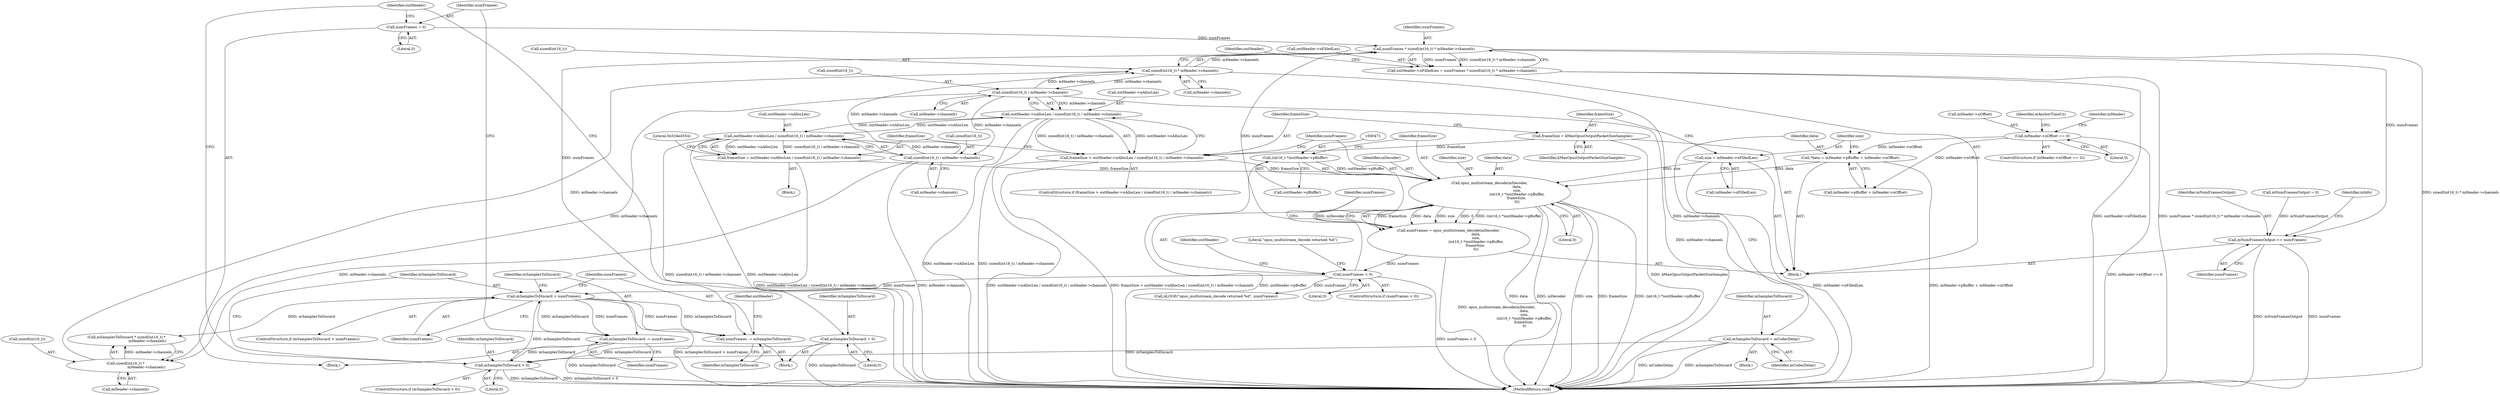 digraph "0_Android_4e32001e4196f39ddd0b86686ae0231c8f5ed944@API" {
"1000536" [label="(Call,numFrames * sizeof(int16_t) * mHeader->channels)"];
"1000514" [label="(Call,numFrames -= mSamplesToDiscard)"];
"1000502" [label="(Call,mSamplesToDiscard > numFrames)"];
"1000497" [label="(Call,mSamplesToDiscard > 0)"];
"1000529" [label="(Call,mSamplesToDiscard = 0)"];
"1000506" [label="(Call,mSamplesToDiscard -= numFrames)"];
"1000411" [label="(Call,mSamplesToDiscard = mCodecDelay)"];
"1000478" [label="(Call,numFrames < 0)"];
"1000464" [label="(Call,numFrames = opus_multistream_decode(mDecoder,\n                                                 data,\n                                                 size,\n                                                 (int16_t *)outHeader->pBuffer,\n                                                frameSize,\n                                                 0))"];
"1000466" [label="(Call,opus_multistream_decode(mDecoder,\n                                                 data,\n                                                 size,\n                                                 (int16_t *)outHeader->pBuffer,\n                                                frameSize,\n                                                 0))"];
"1000415" [label="(Call,*data = inHeader->pBuffer + inHeader->nOffset)"];
"1000390" [label="(Call,inHeader->nOffset == 0)"];
"1000425" [label="(Call,size = inHeader->nFilledLen)"];
"1000470" [label="(Call,(int16_t *)outHeader->pBuffer)"];
"1000435" [label="(Call,frameSize > outHeader->nAllocLen / sizeof(int16_t) / mHeader->channels)"];
"1000431" [label="(Call,frameSize = kMaxOpusOutputPacketSizeSamples)"];
"1000437" [label="(Call,outHeader->nAllocLen / sizeof(int16_t) / mHeader->channels)"];
"1000450" [label="(Call,outHeader->nAllocLen / sizeof(int16_t) / mHeader->channels)"];
"1000454" [label="(Call,sizeof(int16_t) / mHeader->channels)"];
"1000441" [label="(Call,sizeof(int16_t) / mHeader->channels)"];
"1000538" [label="(Call,sizeof(int16_t) * mHeader->channels)"];
"1000523" [label="(Call,sizeof(int16_t) *\n                                     mHeader->channels)"];
"1000448" [label="(Call,frameSize = outHeader->nAllocLen / sizeof(int16_t) / mHeader->channels)"];
"1000509" [label="(Call,numFrames = 0)"];
"1000532" [label="(Call,outHeader->nFilledLen = numFrames * sizeof(int16_t) * mHeader->channels)"];
"1000550" [label="(Call,mNumFramesOutput += numFrames)"];
"1000501" [label="(ControlStructure,if (mSamplesToDiscard > numFrames))"];
"1000461" [label="(Literal,0x534e4554)"];
"1000478" [label="(Call,numFrames < 0)"];
"1000546" [label="(Identifier,outHeader)"];
"1000538" [label="(Call,sizeof(int16_t) * mHeader->channels)"];
"1000482" [label="(Call,ALOGE(\"opus_multistream_decode returned %d\", numFrames))"];
"1000448" [label="(Call,frameSize = outHeader->nAllocLen / sizeof(int16_t) / mHeader->channels)"];
"1000498" [label="(Identifier,mSamplesToDiscard)"];
"1000394" [label="(Literal,0)"];
"1000435" [label="(Call,frameSize > outHeader->nAllocLen / sizeof(int16_t) / mHeader->channels)"];
"1000437" [label="(Call,outHeader->nAllocLen / sizeof(int16_t) / mHeader->channels)"];
"1000529" [label="(Call,mSamplesToDiscard = 0)"];
"1000514" [label="(Call,numFrames -= mSamplesToDiscard)"];
"1000550" [label="(Call,mNumFramesOutput += numFrames)"];
"1000407" [label="(Identifier,inHeader)"];
"1000391" [label="(Call,inHeader->nOffset)"];
"1000504" [label="(Identifier,numFrames)"];
"1000390" [label="(Call,inHeader->nOffset == 0)"];
"1000410" [label="(Block,)"];
"1000426" [label="(Identifier,size)"];
"1000469" [label="(Identifier,size)"];
"1000537" [label="(Identifier,numFrames)"];
"1000534" [label="(Identifier,outHeader)"];
"1000438" [label="(Call,outHeader->nAllocLen)"];
"1000508" [label="(Identifier,numFrames)"];
"1000479" [label="(Identifier,numFrames)"];
"1000436" [label="(Identifier,frameSize)"];
"1000434" [label="(ControlStructure,if (frameSize > outHeader->nAllocLen / sizeof(int16_t) / mHeader->channels))"];
"1000449" [label="(Identifier,frameSize)"];
"1000515" [label="(Identifier,numFrames)"];
"1000493" [label="(Identifier,outHeader)"];
"1000531" [label="(Literal,0)"];
"1000497" [label="(Call,mSamplesToDiscard > 0)"];
"1000454" [label="(Call,sizeof(int16_t) / mHeader->channels)"];
"1000532" [label="(Call,outHeader->nFilledLen = numFrames * sizeof(int16_t) * mHeader->channels)"];
"1000475" [label="(Identifier,frameSize)"];
"1000499" [label="(Literal,0)"];
"1000555" [label="(Identifier,inInfo)"];
"1000541" [label="(Call,mHeader->channels)"];
"1000536" [label="(Call,numFrames * sizeof(int16_t) * mHeader->channels)"];
"1000464" [label="(Call,numFrames = opus_multistream_decode(mDecoder,\n                                                 data,\n                                                 size,\n                                                 (int16_t *)outHeader->pBuffer,\n                                                frameSize,\n                                                 0))"];
"1000468" [label="(Identifier,data)"];
"1000412" [label="(Identifier,mSamplesToDiscard)"];
"1000530" [label="(Identifier,mSamplesToDiscard)"];
"1000417" [label="(Call,inHeader->pBuffer + inHeader->nOffset)"];
"1000510" [label="(Identifier,numFrames)"];
"1000523" [label="(Call,sizeof(int16_t) *\n                                     mHeader->channels)"];
"1000427" [label="(Call,inHeader->nFilledLen)"];
"1000503" [label="(Identifier,mSamplesToDiscard)"];
"1000432" [label="(Identifier,frameSize)"];
"1000411" [label="(Call,mSamplesToDiscard = mCodecDelay)"];
"1000313" [label="(Block,)"];
"1000526" [label="(Call,mHeader->channels)"];
"1000551" [label="(Identifier,mNumFramesOutput)"];
"1000483" [label="(Literal,\"opus_multistream_decode returned %d\")"];
"1000451" [label="(Call,outHeader->nAllocLen)"];
"1000507" [label="(Identifier,mSamplesToDiscard)"];
"1000401" [label="(Call,mNumFramesOutput = 0)"];
"1000470" [label="(Call,(int16_t *)outHeader->pBuffer)"];
"1000457" [label="(Call,mHeader->channels)"];
"1000413" [label="(Identifier,mCodecDelay)"];
"1000496" [label="(ControlStructure,if (mSamplesToDiscard > 0))"];
"1000450" [label="(Call,outHeader->nAllocLen / sizeof(int16_t) / mHeader->channels)"];
"1000480" [label="(Literal,0)"];
"1000472" [label="(Call,outHeader->pBuffer)"];
"1000585" [label="(MethodReturn,void)"];
"1000519" [label="(Identifier,outHeader)"];
"1000477" [label="(ControlStructure,if (numFrames < 0))"];
"1000466" [label="(Call,opus_multistream_decode(mDecoder,\n                                                 data,\n                                                 size,\n                                                 (int16_t *)outHeader->pBuffer,\n                                                frameSize,\n                                                 0))"];
"1000467" [label="(Identifier,mDecoder)"];
"1000431" [label="(Call,frameSize = kMaxOpusOutputPacketSizeSamples)"];
"1000513" [label="(Block,)"];
"1000509" [label="(Call,numFrames = 0)"];
"1000524" [label="(Call,sizeof(int16_t))"];
"1000476" [label="(Literal,0)"];
"1000397" [label="(Identifier,mAnchorTimeUs)"];
"1000539" [label="(Call,sizeof(int16_t))"];
"1000433" [label="(Identifier,kMaxOpusOutputPacketSizeSamples)"];
"1000415" [label="(Call,*data = inHeader->pBuffer + inHeader->nOffset)"];
"1000425" [label="(Call,size = inHeader->nFilledLen)"];
"1000552" [label="(Identifier,numFrames)"];
"1000416" [label="(Identifier,data)"];
"1000465" [label="(Identifier,numFrames)"];
"1000447" [label="(Block,)"];
"1000506" [label="(Call,mSamplesToDiscard -= numFrames)"];
"1000444" [label="(Call,mHeader->channels)"];
"1000516" [label="(Identifier,mSamplesToDiscard)"];
"1000511" [label="(Literal,0)"];
"1000502" [label="(Call,mSamplesToDiscard > numFrames)"];
"1000389" [label="(ControlStructure,if (inHeader->nOffset == 0))"];
"1000533" [label="(Call,outHeader->nFilledLen)"];
"1000442" [label="(Call,sizeof(int16_t))"];
"1000505" [label="(Block,)"];
"1000521" [label="(Call,mSamplesToDiscard * sizeof(int16_t) *\n                                     mHeader->channels)"];
"1000441" [label="(Call,sizeof(int16_t) / mHeader->channels)"];
"1000455" [label="(Call,sizeof(int16_t))"];
"1000536" -> "1000532"  [label="AST: "];
"1000536" -> "1000538"  [label="CFG: "];
"1000537" -> "1000536"  [label="AST: "];
"1000538" -> "1000536"  [label="AST: "];
"1000532" -> "1000536"  [label="CFG: "];
"1000536" -> "1000585"  [label="DDG: sizeof(int16_t) * mHeader->channels"];
"1000536" -> "1000532"  [label="DDG: numFrames"];
"1000536" -> "1000532"  [label="DDG: sizeof(int16_t) * mHeader->channels"];
"1000514" -> "1000536"  [label="DDG: numFrames"];
"1000478" -> "1000536"  [label="DDG: numFrames"];
"1000509" -> "1000536"  [label="DDG: numFrames"];
"1000538" -> "1000536"  [label="DDG: mHeader->channels"];
"1000536" -> "1000550"  [label="DDG: numFrames"];
"1000514" -> "1000513"  [label="AST: "];
"1000514" -> "1000516"  [label="CFG: "];
"1000515" -> "1000514"  [label="AST: "];
"1000516" -> "1000514"  [label="AST: "];
"1000519" -> "1000514"  [label="CFG: "];
"1000502" -> "1000514"  [label="DDG: mSamplesToDiscard"];
"1000502" -> "1000514"  [label="DDG: numFrames"];
"1000502" -> "1000501"  [label="AST: "];
"1000502" -> "1000504"  [label="CFG: "];
"1000503" -> "1000502"  [label="AST: "];
"1000504" -> "1000502"  [label="AST: "];
"1000507" -> "1000502"  [label="CFG: "];
"1000515" -> "1000502"  [label="CFG: "];
"1000502" -> "1000585"  [label="DDG: mSamplesToDiscard > numFrames"];
"1000497" -> "1000502"  [label="DDG: mSamplesToDiscard"];
"1000478" -> "1000502"  [label="DDG: numFrames"];
"1000502" -> "1000506"  [label="DDG: numFrames"];
"1000502" -> "1000506"  [label="DDG: mSamplesToDiscard"];
"1000502" -> "1000521"  [label="DDG: mSamplesToDiscard"];
"1000497" -> "1000496"  [label="AST: "];
"1000497" -> "1000499"  [label="CFG: "];
"1000498" -> "1000497"  [label="AST: "];
"1000499" -> "1000497"  [label="AST: "];
"1000503" -> "1000497"  [label="CFG: "];
"1000534" -> "1000497"  [label="CFG: "];
"1000497" -> "1000585"  [label="DDG: mSamplesToDiscard"];
"1000497" -> "1000585"  [label="DDG: mSamplesToDiscard > 0"];
"1000529" -> "1000497"  [label="DDG: mSamplesToDiscard"];
"1000506" -> "1000497"  [label="DDG: mSamplesToDiscard"];
"1000411" -> "1000497"  [label="DDG: mSamplesToDiscard"];
"1000529" -> "1000513"  [label="AST: "];
"1000529" -> "1000531"  [label="CFG: "];
"1000530" -> "1000529"  [label="AST: "];
"1000531" -> "1000529"  [label="AST: "];
"1000534" -> "1000529"  [label="CFG: "];
"1000529" -> "1000585"  [label="DDG: mSamplesToDiscard"];
"1000506" -> "1000505"  [label="AST: "];
"1000506" -> "1000508"  [label="CFG: "];
"1000507" -> "1000506"  [label="AST: "];
"1000508" -> "1000506"  [label="AST: "];
"1000510" -> "1000506"  [label="CFG: "];
"1000506" -> "1000585"  [label="DDG: mSamplesToDiscard"];
"1000411" -> "1000410"  [label="AST: "];
"1000411" -> "1000413"  [label="CFG: "];
"1000412" -> "1000411"  [label="AST: "];
"1000413" -> "1000411"  [label="AST: "];
"1000416" -> "1000411"  [label="CFG: "];
"1000411" -> "1000585"  [label="DDG: mSamplesToDiscard"];
"1000411" -> "1000585"  [label="DDG: mCodecDelay"];
"1000478" -> "1000477"  [label="AST: "];
"1000478" -> "1000480"  [label="CFG: "];
"1000479" -> "1000478"  [label="AST: "];
"1000480" -> "1000478"  [label="AST: "];
"1000483" -> "1000478"  [label="CFG: "];
"1000493" -> "1000478"  [label="CFG: "];
"1000478" -> "1000585"  [label="DDG: numFrames < 0"];
"1000464" -> "1000478"  [label="DDG: numFrames"];
"1000478" -> "1000482"  [label="DDG: numFrames"];
"1000464" -> "1000313"  [label="AST: "];
"1000464" -> "1000466"  [label="CFG: "];
"1000465" -> "1000464"  [label="AST: "];
"1000466" -> "1000464"  [label="AST: "];
"1000479" -> "1000464"  [label="CFG: "];
"1000464" -> "1000585"  [label="DDG: opus_multistream_decode(mDecoder,\n                                                 data,\n                                                 size,\n                                                 (int16_t *)outHeader->pBuffer,\n                                                frameSize,\n                                                 0)"];
"1000466" -> "1000464"  [label="DDG: frameSize"];
"1000466" -> "1000464"  [label="DDG: data"];
"1000466" -> "1000464"  [label="DDG: size"];
"1000466" -> "1000464"  [label="DDG: 0"];
"1000466" -> "1000464"  [label="DDG: (int16_t *)outHeader->pBuffer"];
"1000466" -> "1000464"  [label="DDG: mDecoder"];
"1000466" -> "1000476"  [label="CFG: "];
"1000467" -> "1000466"  [label="AST: "];
"1000468" -> "1000466"  [label="AST: "];
"1000469" -> "1000466"  [label="AST: "];
"1000470" -> "1000466"  [label="AST: "];
"1000475" -> "1000466"  [label="AST: "];
"1000476" -> "1000466"  [label="AST: "];
"1000466" -> "1000585"  [label="DDG: data"];
"1000466" -> "1000585"  [label="DDG: mDecoder"];
"1000466" -> "1000585"  [label="DDG: size"];
"1000466" -> "1000585"  [label="DDG: frameSize"];
"1000466" -> "1000585"  [label="DDG: (int16_t *)outHeader->pBuffer"];
"1000415" -> "1000466"  [label="DDG: data"];
"1000425" -> "1000466"  [label="DDG: size"];
"1000470" -> "1000466"  [label="DDG: outHeader->pBuffer"];
"1000435" -> "1000466"  [label="DDG: frameSize"];
"1000448" -> "1000466"  [label="DDG: frameSize"];
"1000415" -> "1000313"  [label="AST: "];
"1000415" -> "1000417"  [label="CFG: "];
"1000416" -> "1000415"  [label="AST: "];
"1000417" -> "1000415"  [label="AST: "];
"1000426" -> "1000415"  [label="CFG: "];
"1000415" -> "1000585"  [label="DDG: inHeader->pBuffer + inHeader->nOffset"];
"1000390" -> "1000415"  [label="DDG: inHeader->nOffset"];
"1000390" -> "1000389"  [label="AST: "];
"1000390" -> "1000394"  [label="CFG: "];
"1000391" -> "1000390"  [label="AST: "];
"1000394" -> "1000390"  [label="AST: "];
"1000397" -> "1000390"  [label="CFG: "];
"1000407" -> "1000390"  [label="CFG: "];
"1000390" -> "1000585"  [label="DDG: inHeader->nOffset == 0"];
"1000390" -> "1000417"  [label="DDG: inHeader->nOffset"];
"1000425" -> "1000313"  [label="AST: "];
"1000425" -> "1000427"  [label="CFG: "];
"1000426" -> "1000425"  [label="AST: "];
"1000427" -> "1000425"  [label="AST: "];
"1000432" -> "1000425"  [label="CFG: "];
"1000425" -> "1000585"  [label="DDG: inHeader->nFilledLen"];
"1000470" -> "1000472"  [label="CFG: "];
"1000471" -> "1000470"  [label="AST: "];
"1000472" -> "1000470"  [label="AST: "];
"1000475" -> "1000470"  [label="CFG: "];
"1000470" -> "1000585"  [label="DDG: outHeader->pBuffer"];
"1000435" -> "1000434"  [label="AST: "];
"1000435" -> "1000437"  [label="CFG: "];
"1000436" -> "1000435"  [label="AST: "];
"1000437" -> "1000435"  [label="AST: "];
"1000449" -> "1000435"  [label="CFG: "];
"1000465" -> "1000435"  [label="CFG: "];
"1000435" -> "1000585"  [label="DDG: outHeader->nAllocLen / sizeof(int16_t) / mHeader->channels"];
"1000435" -> "1000585"  [label="DDG: frameSize > outHeader->nAllocLen / sizeof(int16_t) / mHeader->channels"];
"1000431" -> "1000435"  [label="DDG: frameSize"];
"1000437" -> "1000435"  [label="DDG: outHeader->nAllocLen"];
"1000437" -> "1000435"  [label="DDG: sizeof(int16_t) / mHeader->channels"];
"1000431" -> "1000313"  [label="AST: "];
"1000431" -> "1000433"  [label="CFG: "];
"1000432" -> "1000431"  [label="AST: "];
"1000433" -> "1000431"  [label="AST: "];
"1000436" -> "1000431"  [label="CFG: "];
"1000431" -> "1000585"  [label="DDG: kMaxOpusOutputPacketSizeSamples"];
"1000437" -> "1000441"  [label="CFG: "];
"1000438" -> "1000437"  [label="AST: "];
"1000441" -> "1000437"  [label="AST: "];
"1000437" -> "1000585"  [label="DDG: outHeader->nAllocLen"];
"1000437" -> "1000585"  [label="DDG: sizeof(int16_t) / mHeader->channels"];
"1000450" -> "1000437"  [label="DDG: outHeader->nAllocLen"];
"1000441" -> "1000437"  [label="DDG: mHeader->channels"];
"1000437" -> "1000450"  [label="DDG: outHeader->nAllocLen"];
"1000450" -> "1000448"  [label="AST: "];
"1000450" -> "1000454"  [label="CFG: "];
"1000451" -> "1000450"  [label="AST: "];
"1000454" -> "1000450"  [label="AST: "];
"1000448" -> "1000450"  [label="CFG: "];
"1000450" -> "1000585"  [label="DDG: outHeader->nAllocLen"];
"1000450" -> "1000585"  [label="DDG: sizeof(int16_t) / mHeader->channels"];
"1000450" -> "1000448"  [label="DDG: outHeader->nAllocLen"];
"1000450" -> "1000448"  [label="DDG: sizeof(int16_t) / mHeader->channels"];
"1000454" -> "1000450"  [label="DDG: mHeader->channels"];
"1000454" -> "1000457"  [label="CFG: "];
"1000455" -> "1000454"  [label="AST: "];
"1000457" -> "1000454"  [label="AST: "];
"1000454" -> "1000585"  [label="DDG: mHeader->channels"];
"1000441" -> "1000454"  [label="DDG: mHeader->channels"];
"1000454" -> "1000523"  [label="DDG: mHeader->channels"];
"1000454" -> "1000538"  [label="DDG: mHeader->channels"];
"1000441" -> "1000444"  [label="CFG: "];
"1000442" -> "1000441"  [label="AST: "];
"1000444" -> "1000441"  [label="AST: "];
"1000441" -> "1000585"  [label="DDG: mHeader->channels"];
"1000538" -> "1000441"  [label="DDG: mHeader->channels"];
"1000441" -> "1000523"  [label="DDG: mHeader->channels"];
"1000441" -> "1000538"  [label="DDG: mHeader->channels"];
"1000538" -> "1000541"  [label="CFG: "];
"1000539" -> "1000538"  [label="AST: "];
"1000541" -> "1000538"  [label="AST: "];
"1000538" -> "1000585"  [label="DDG: mHeader->channels"];
"1000523" -> "1000538"  [label="DDG: mHeader->channels"];
"1000523" -> "1000521"  [label="AST: "];
"1000523" -> "1000526"  [label="CFG: "];
"1000524" -> "1000523"  [label="AST: "];
"1000526" -> "1000523"  [label="AST: "];
"1000521" -> "1000523"  [label="CFG: "];
"1000523" -> "1000521"  [label="DDG: mHeader->channels"];
"1000448" -> "1000447"  [label="AST: "];
"1000449" -> "1000448"  [label="AST: "];
"1000461" -> "1000448"  [label="CFG: "];
"1000448" -> "1000585"  [label="DDG: outHeader->nAllocLen / sizeof(int16_t) / mHeader->channels"];
"1000509" -> "1000505"  [label="AST: "];
"1000509" -> "1000511"  [label="CFG: "];
"1000510" -> "1000509"  [label="AST: "];
"1000511" -> "1000509"  [label="AST: "];
"1000534" -> "1000509"  [label="CFG: "];
"1000532" -> "1000313"  [label="AST: "];
"1000533" -> "1000532"  [label="AST: "];
"1000546" -> "1000532"  [label="CFG: "];
"1000532" -> "1000585"  [label="DDG: outHeader->nFilledLen"];
"1000532" -> "1000585"  [label="DDG: numFrames * sizeof(int16_t) * mHeader->channels"];
"1000550" -> "1000313"  [label="AST: "];
"1000550" -> "1000552"  [label="CFG: "];
"1000551" -> "1000550"  [label="AST: "];
"1000552" -> "1000550"  [label="AST: "];
"1000555" -> "1000550"  [label="CFG: "];
"1000550" -> "1000585"  [label="DDG: mNumFramesOutput"];
"1000550" -> "1000585"  [label="DDG: numFrames"];
"1000401" -> "1000550"  [label="DDG: mNumFramesOutput"];
}
